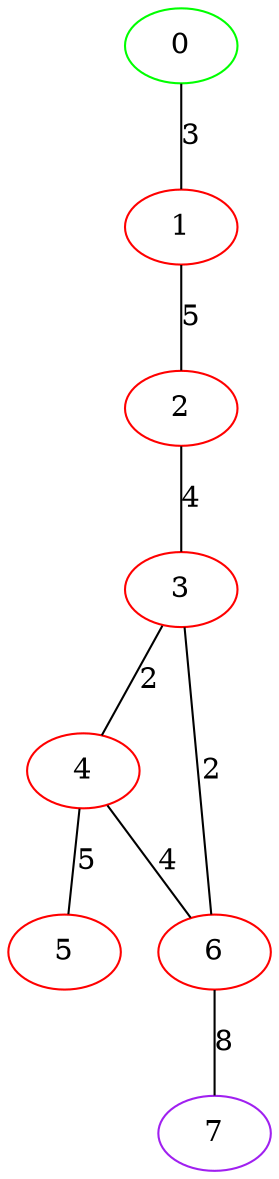 graph "" {
0 [color=green, weight=2];
1 [color=red, weight=1];
2 [color=red, weight=1];
3 [color=red, weight=1];
4 [color=red, weight=1];
5 [color=red, weight=1];
6 [color=red, weight=1];
7 [color=purple, weight=4];
0 -- 1  [key=0, label=3];
1 -- 2  [key=0, label=5];
2 -- 3  [key=0, label=4];
3 -- 4  [key=0, label=2];
3 -- 6  [key=0, label=2];
4 -- 5  [key=0, label=5];
4 -- 6  [key=0, label=4];
6 -- 7  [key=0, label=8];
}
